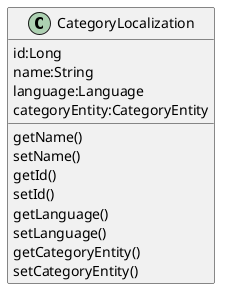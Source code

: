 @startuml
class CategoryLocalization {
      id:Long
      name:String
      language:Language
      categoryEntity:CategoryEntity
      getName()
      setName()
      getId()
      setId()
      getLanguage()
      setLanguage()
      getCategoryEntity()
      setCategoryEntity()
}
@enduml